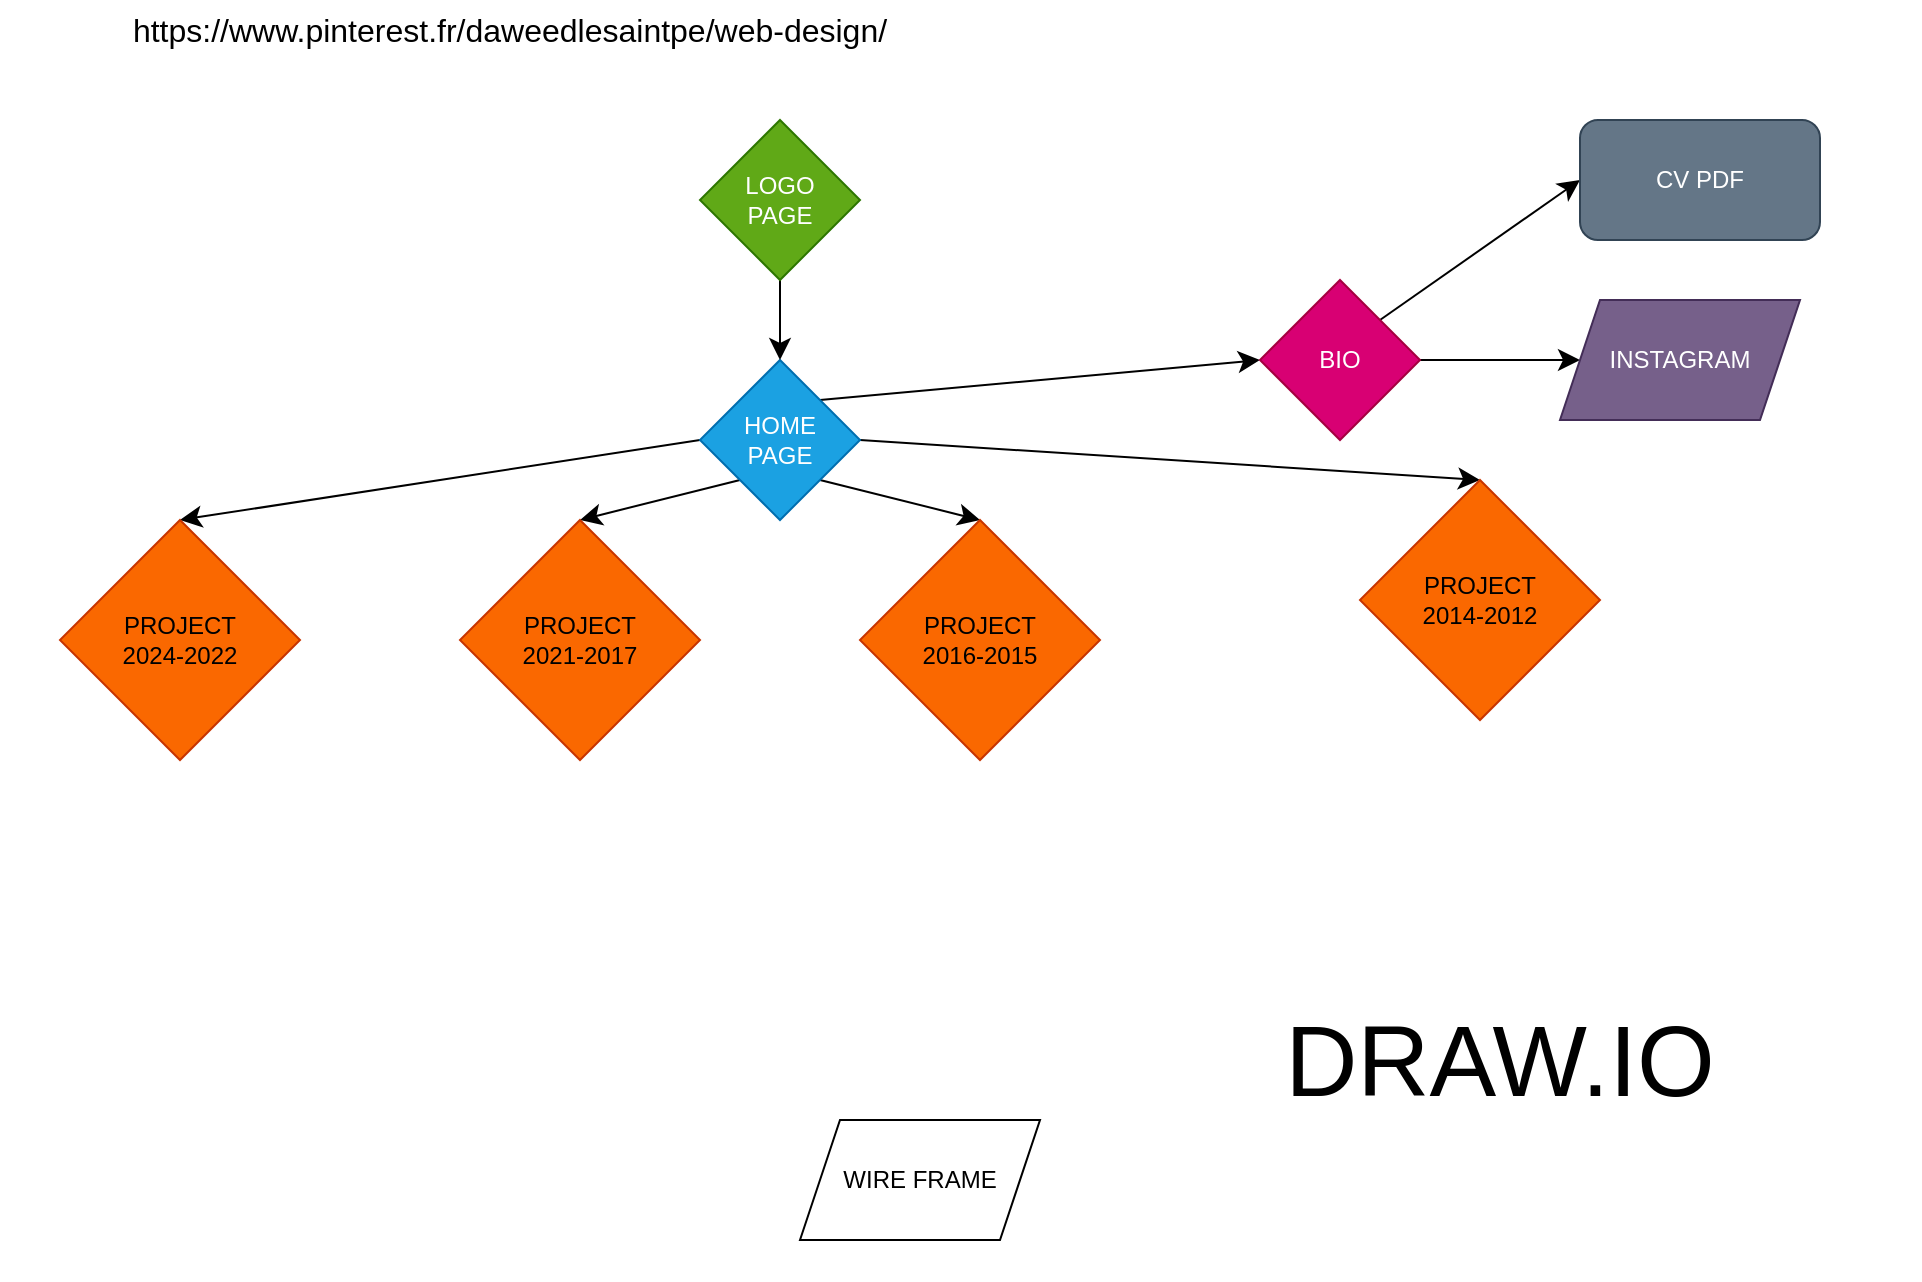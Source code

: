 <mxfile version="26.2.15">
  <diagram name="Page-1" id="IkxKJkdX--L61CE8ZRZl">
    <mxGraphModel dx="1198" dy="862" grid="1" gridSize="10" guides="1" tooltips="1" connect="1" arrows="1" fold="1" page="1" pageScale="1" pageWidth="1169" pageHeight="827" math="0" shadow="0">
      <root>
        <mxCell id="0" />
        <mxCell id="1" parent="0" />
        <mxCell id="5IE1w3P0u9trT_t2EDOO-10" style="edgeStyle=none;curved=1;rounded=0;orthogonalLoop=1;jettySize=auto;html=1;exitX=0;exitY=0.5;exitDx=0;exitDy=0;entryX=0.5;entryY=0;entryDx=0;entryDy=0;fontSize=12;startSize=8;endSize=8;" parent="1" source="5IE1w3P0u9trT_t2EDOO-1" target="5IE1w3P0u9trT_t2EDOO-4" edge="1">
          <mxGeometry relative="1" as="geometry" />
        </mxCell>
        <mxCell id="5IE1w3P0u9trT_t2EDOO-11" style="edgeStyle=none;curved=1;rounded=0;orthogonalLoop=1;jettySize=auto;html=1;exitX=0;exitY=1;exitDx=0;exitDy=0;entryX=0.5;entryY=0;entryDx=0;entryDy=0;fontSize=12;startSize=8;endSize=8;" parent="1" source="5IE1w3P0u9trT_t2EDOO-1" target="5IE1w3P0u9trT_t2EDOO-7" edge="1">
          <mxGeometry relative="1" as="geometry" />
        </mxCell>
        <mxCell id="5IE1w3P0u9trT_t2EDOO-13" style="edgeStyle=none;curved=1;rounded=0;orthogonalLoop=1;jettySize=auto;html=1;exitX=1;exitY=1;exitDx=0;exitDy=0;entryX=0.5;entryY=0;entryDx=0;entryDy=0;fontSize=12;startSize=8;endSize=8;" parent="1" source="5IE1w3P0u9trT_t2EDOO-1" target="5IE1w3P0u9trT_t2EDOO-8" edge="1">
          <mxGeometry relative="1" as="geometry" />
        </mxCell>
        <mxCell id="5IE1w3P0u9trT_t2EDOO-14" style="edgeStyle=none;curved=1;rounded=0;orthogonalLoop=1;jettySize=auto;html=1;exitX=1;exitY=0.5;exitDx=0;exitDy=0;entryX=0.5;entryY=0;entryDx=0;entryDy=0;fontSize=12;startSize=8;endSize=8;" parent="1" source="5IE1w3P0u9trT_t2EDOO-1" target="5IE1w3P0u9trT_t2EDOO-9" edge="1">
          <mxGeometry relative="1" as="geometry" />
        </mxCell>
        <mxCell id="5IE1w3P0u9trT_t2EDOO-16" style="edgeStyle=none;curved=1;rounded=0;orthogonalLoop=1;jettySize=auto;html=1;exitX=1;exitY=0;exitDx=0;exitDy=0;entryX=0;entryY=0.5;entryDx=0;entryDy=0;fontSize=12;startSize=8;endSize=8;" parent="1" source="5IE1w3P0u9trT_t2EDOO-1" target="5IE1w3P0u9trT_t2EDOO-15" edge="1">
          <mxGeometry relative="1" as="geometry" />
        </mxCell>
        <mxCell id="5IE1w3P0u9trT_t2EDOO-1" value="HOME&lt;div&gt;PAGE&lt;/div&gt;" style="rhombus;whiteSpace=wrap;html=1;fillColor=#1ba1e2;fontColor=#ffffff;strokeColor=#006EAF;" parent="1" vertex="1">
          <mxGeometry x="360" y="200" width="80" height="80" as="geometry" />
        </mxCell>
        <mxCell id="5IE1w3P0u9trT_t2EDOO-3" style="edgeStyle=none;curved=1;rounded=0;orthogonalLoop=1;jettySize=auto;html=1;exitX=0.5;exitY=1;exitDx=0;exitDy=0;entryX=0.5;entryY=0;entryDx=0;entryDy=0;fontSize=12;startSize=8;endSize=8;" parent="1" source="5IE1w3P0u9trT_t2EDOO-2" target="5IE1w3P0u9trT_t2EDOO-1" edge="1">
          <mxGeometry relative="1" as="geometry" />
        </mxCell>
        <mxCell id="5IE1w3P0u9trT_t2EDOO-2" value="LOGO&lt;div&gt;PAGE&lt;/div&gt;" style="rhombus;whiteSpace=wrap;html=1;fillColor=#60a917;fontColor=#ffffff;strokeColor=#2D7600;" parent="1" vertex="1">
          <mxGeometry x="360" y="80" width="80" height="80" as="geometry" />
        </mxCell>
        <mxCell id="5IE1w3P0u9trT_t2EDOO-4" value="PROJECT&lt;div&gt;2024-2022&lt;/div&gt;" style="rhombus;whiteSpace=wrap;html=1;fillColor=#fa6800;fontColor=#000000;strokeColor=#C73500;" parent="1" vertex="1">
          <mxGeometry x="40" y="280" width="120" height="120" as="geometry" />
        </mxCell>
        <mxCell id="5IE1w3P0u9trT_t2EDOO-7" value="PROJECT&lt;div&gt;2021-2017&lt;/div&gt;" style="rhombus;whiteSpace=wrap;html=1;fillColor=#fa6800;fontColor=#000000;strokeColor=#C73500;" parent="1" vertex="1">
          <mxGeometry x="240" y="280" width="120" height="120" as="geometry" />
        </mxCell>
        <mxCell id="5IE1w3P0u9trT_t2EDOO-8" value="PROJECT&lt;div&gt;2016-2015&lt;/div&gt;" style="rhombus;whiteSpace=wrap;html=1;fillColor=#fa6800;fontColor=#000000;strokeColor=#C73500;" parent="1" vertex="1">
          <mxGeometry x="440" y="280" width="120" height="120" as="geometry" />
        </mxCell>
        <mxCell id="5IE1w3P0u9trT_t2EDOO-9" value="PROJECT&lt;div&gt;2014-2012&lt;/div&gt;" style="rhombus;whiteSpace=wrap;html=1;fillColor=#fa6800;fontColor=#000000;strokeColor=#C73500;" parent="1" vertex="1">
          <mxGeometry x="690" y="260" width="120" height="120" as="geometry" />
        </mxCell>
        <mxCell id="5IE1w3P0u9trT_t2EDOO-19" style="edgeStyle=none;curved=1;rounded=0;orthogonalLoop=1;jettySize=auto;html=1;exitX=1;exitY=0;exitDx=0;exitDy=0;entryX=0;entryY=0.5;entryDx=0;entryDy=0;fontSize=12;startSize=8;endSize=8;" parent="1" source="5IE1w3P0u9trT_t2EDOO-15" target="5IE1w3P0u9trT_t2EDOO-17" edge="1">
          <mxGeometry relative="1" as="geometry" />
        </mxCell>
        <mxCell id="5IE1w3P0u9trT_t2EDOO-20" style="edgeStyle=none;curved=1;rounded=0;orthogonalLoop=1;jettySize=auto;html=1;exitX=1;exitY=0.5;exitDx=0;exitDy=0;entryX=0;entryY=0.5;entryDx=0;entryDy=0;fontSize=12;startSize=8;endSize=8;" parent="1" source="5IE1w3P0u9trT_t2EDOO-15" target="5IE1w3P0u9trT_t2EDOO-18" edge="1">
          <mxGeometry relative="1" as="geometry" />
        </mxCell>
        <mxCell id="5IE1w3P0u9trT_t2EDOO-15" value="BIO" style="rhombus;whiteSpace=wrap;html=1;fillColor=#d80073;fontColor=#ffffff;strokeColor=#A50040;" parent="1" vertex="1">
          <mxGeometry x="640" y="160" width="80" height="80" as="geometry" />
        </mxCell>
        <mxCell id="5IE1w3P0u9trT_t2EDOO-17" value="CV PDF" style="rounded=1;whiteSpace=wrap;html=1;fillColor=#647687;strokeColor=#314354;fontColor=#ffffff;" parent="1" vertex="1">
          <mxGeometry x="800" y="80" width="120" height="60" as="geometry" />
        </mxCell>
        <mxCell id="5IE1w3P0u9trT_t2EDOO-18" value="INSTAGRAM" style="shape=parallelogram;perimeter=parallelogramPerimeter;whiteSpace=wrap;html=1;fixedSize=1;fillColor=#76608a;strokeColor=#432D57;fontColor=#ffffff;" parent="1" vertex="1">
          <mxGeometry x="790" y="170" width="120" height="60" as="geometry" />
        </mxCell>
        <mxCell id="t1tFbK2gKZdnnJyqFHD8-1" value="https://www.pinterest.fr/daweedlesaintpe/web-design/" style="text;html=1;align=center;verticalAlign=middle;whiteSpace=wrap;rounded=0;fontSize=16;" parent="1" vertex="1">
          <mxGeometry x="10" y="20" width="510" height="30" as="geometry" />
        </mxCell>
        <mxCell id="AaZFqslJdvkd4EaA3iA9-1" value="WIRE FRAME" style="shape=parallelogram;perimeter=parallelogramPerimeter;whiteSpace=wrap;html=1;fixedSize=1;" parent="1" vertex="1">
          <mxGeometry x="410" y="580" width="120" height="60" as="geometry" />
        </mxCell>
        <mxCell id="4_i3bUi4CTJhBxX-yt5F-1" value="&lt;font style=&quot;font-size: 50px;&quot;&gt;DRAW.IO&lt;/font&gt;" style="text;html=1;align=center;verticalAlign=middle;whiteSpace=wrap;rounded=0;" vertex="1" parent="1">
          <mxGeometry x="550" y="440" width="420" height="220" as="geometry" />
        </mxCell>
      </root>
    </mxGraphModel>
  </diagram>
</mxfile>
